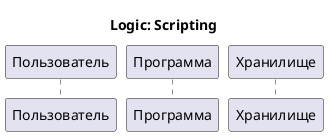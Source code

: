 @startuml
title "Logic: Scripting"
participant "Пользователь" as user
participant "Программа" as app
participant "Хранилище" as storage
@enduml